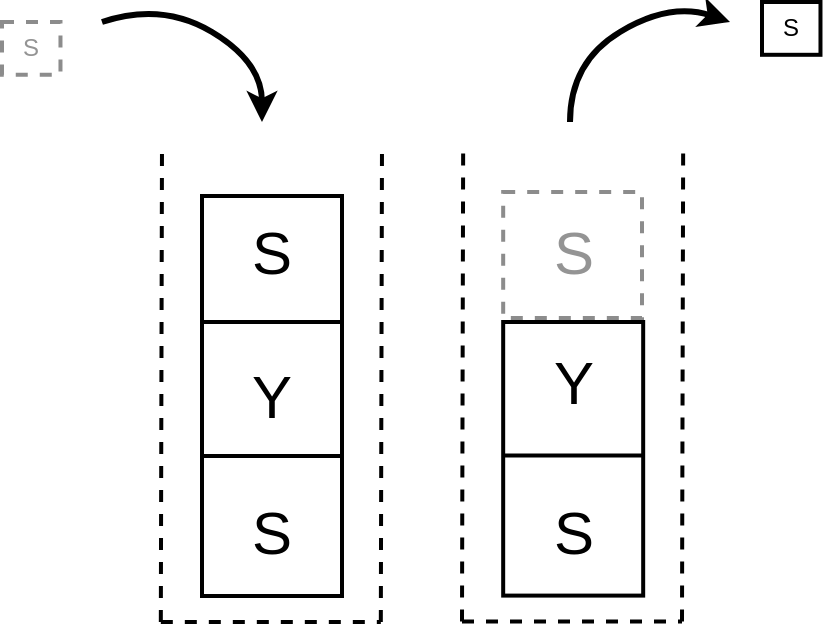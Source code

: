 <mxfile version="24.7.12">
  <diagram name="Page-1" id="uUedufk9UOGbAAkUNV6h">
    <mxGraphModel dx="528" dy="678" grid="1" gridSize="10" guides="1" tooltips="1" connect="1" arrows="1" fold="1" page="1" pageScale="1" pageWidth="827" pageHeight="1169" math="0" shadow="0">
      <root>
        <mxCell id="0" />
        <mxCell id="1" parent="0" />
        <mxCell id="Mt6vE0mGcXDzJ4qh7sdB-1" value="" style="rounded=0;whiteSpace=wrap;html=1;fillColor=none;strokeWidth=2;" vertex="1" parent="1">
          <mxGeometry x="150" y="507" width="70" height="200" as="geometry" />
        </mxCell>
        <mxCell id="Mt6vE0mGcXDzJ4qh7sdB-4" value="" style="endArrow=none;html=1;rounded=0;entryX=1;entryY=0.25;entryDx=0;entryDy=0;strokeWidth=2;" edge="1" parent="1">
          <mxGeometry width="50" height="50" relative="1" as="geometry">
            <mxPoint x="150" y="637" as="sourcePoint" />
            <mxPoint x="220" y="637" as="targetPoint" />
            <Array as="points">
              <mxPoint x="190" y="637" />
            </Array>
          </mxGeometry>
        </mxCell>
        <mxCell id="Mt6vE0mGcXDzJ4qh7sdB-6" value="" style="endArrow=none;html=1;rounded=0;entryX=1;entryY=0.25;entryDx=0;entryDy=0;strokeWidth=2;" edge="1" parent="1">
          <mxGeometry width="50" height="50" relative="1" as="geometry">
            <mxPoint x="150" y="570" as="sourcePoint" />
            <mxPoint x="220" y="570" as="targetPoint" />
            <Array as="points">
              <mxPoint x="190" y="570" />
            </Array>
          </mxGeometry>
        </mxCell>
        <mxCell id="Mt6vE0mGcXDzJ4qh7sdB-11" value="" style="endArrow=none;html=1;rounded=0;strokeWidth=2;dashed=1;" edge="1" parent="1">
          <mxGeometry width="50" height="50" relative="1" as="geometry">
            <mxPoint x="129.41" y="720" as="sourcePoint" />
            <mxPoint x="130" y="480" as="targetPoint" />
          </mxGeometry>
        </mxCell>
        <mxCell id="Mt6vE0mGcXDzJ4qh7sdB-13" value="" style="endArrow=none;html=1;rounded=0;strokeWidth=2;dashed=1;" edge="1" parent="1">
          <mxGeometry width="50" height="50" relative="1" as="geometry">
            <mxPoint x="129.41" y="720" as="sourcePoint" />
            <mxPoint x="239.41" y="720" as="targetPoint" />
          </mxGeometry>
        </mxCell>
        <mxCell id="Mt6vE0mGcXDzJ4qh7sdB-14" value="" style="endArrow=none;html=1;rounded=0;strokeWidth=2;dashed=1;" edge="1" parent="1">
          <mxGeometry width="50" height="50" relative="1" as="geometry">
            <mxPoint x="239.41" y="720" as="sourcePoint" />
            <mxPoint x="240" y="480" as="targetPoint" />
          </mxGeometry>
        </mxCell>
        <mxCell id="Mt6vE0mGcXDzJ4qh7sdB-17" value="&lt;font style=&quot;font-size: 30px;&quot;&gt;S&lt;/font&gt;" style="text;html=1;align=center;verticalAlign=middle;whiteSpace=wrap;rounded=0;" vertex="1" parent="1">
          <mxGeometry x="155" y="519.8" width="60" height="30" as="geometry" />
        </mxCell>
        <mxCell id="Mt6vE0mGcXDzJ4qh7sdB-18" value="&lt;font style=&quot;font-size: 30px;&quot;&gt;Y&lt;/font&gt;" style="text;html=1;align=center;verticalAlign=middle;whiteSpace=wrap;rounded=0;" vertex="1" parent="1">
          <mxGeometry x="155" y="591.8" width="60" height="30" as="geometry" />
        </mxCell>
        <mxCell id="Mt6vE0mGcXDzJ4qh7sdB-19" value="&lt;font style=&quot;font-size: 30px;&quot;&gt;S&lt;/font&gt;" style="text;html=1;align=center;verticalAlign=middle;whiteSpace=wrap;rounded=0;" vertex="1" parent="1">
          <mxGeometry x="155" y="660" width="60" height="30" as="geometry" />
        </mxCell>
        <mxCell id="Mt6vE0mGcXDzJ4qh7sdB-20" value="" style="rounded=0;whiteSpace=wrap;html=1;fillColor=none;strokeWidth=2;" vertex="1" parent="1">
          <mxGeometry x="300.59" y="570" width="70" height="136.8" as="geometry" />
        </mxCell>
        <mxCell id="Mt6vE0mGcXDzJ4qh7sdB-21" value="" style="endArrow=none;html=1;rounded=0;entryX=1;entryY=0.25;entryDx=0;entryDy=0;strokeWidth=2;" edge="1" parent="1">
          <mxGeometry width="50" height="50" relative="1" as="geometry">
            <mxPoint x="300.59" y="636.8" as="sourcePoint" />
            <mxPoint x="370.59" y="636.8" as="targetPoint" />
            <Array as="points">
              <mxPoint x="340.59" y="636.8" />
            </Array>
          </mxGeometry>
        </mxCell>
        <mxCell id="Mt6vE0mGcXDzJ4qh7sdB-23" value="" style="endArrow=none;html=1;rounded=0;strokeWidth=2;dashed=1;" edge="1" parent="1">
          <mxGeometry width="50" height="50" relative="1" as="geometry">
            <mxPoint x="280" y="719.8" as="sourcePoint" />
            <mxPoint x="280.59" y="479.8" as="targetPoint" />
          </mxGeometry>
        </mxCell>
        <mxCell id="Mt6vE0mGcXDzJ4qh7sdB-24" value="" style="endArrow=none;html=1;rounded=0;strokeWidth=2;dashed=1;" edge="1" parent="1">
          <mxGeometry width="50" height="50" relative="1" as="geometry">
            <mxPoint x="280" y="719.8" as="sourcePoint" />
            <mxPoint x="390" y="719.8" as="targetPoint" />
          </mxGeometry>
        </mxCell>
        <mxCell id="Mt6vE0mGcXDzJ4qh7sdB-25" value="" style="endArrow=none;html=1;rounded=0;strokeWidth=2;dashed=1;" edge="1" parent="1">
          <mxGeometry width="50" height="50" relative="1" as="geometry">
            <mxPoint x="390" y="719.8" as="sourcePoint" />
            <mxPoint x="390.59" y="479.8" as="targetPoint" />
          </mxGeometry>
        </mxCell>
        <mxCell id="Mt6vE0mGcXDzJ4qh7sdB-26" value="&lt;font color=&quot;#949494&quot; style=&quot;font-size: 30px;&quot;&gt;S&lt;/font&gt;" style="text;html=1;align=center;verticalAlign=middle;whiteSpace=wrap;rounded=0;" vertex="1" parent="1">
          <mxGeometry x="305.59" y="519.8" width="60" height="30" as="geometry" />
        </mxCell>
        <mxCell id="Mt6vE0mGcXDzJ4qh7sdB-27" value="&lt;font style=&quot;font-size: 30px;&quot;&gt;Y&lt;/font&gt;" style="text;html=1;align=center;verticalAlign=middle;whiteSpace=wrap;rounded=0;" vertex="1" parent="1">
          <mxGeometry x="305.59" y="584.8" width="60" height="30" as="geometry" />
        </mxCell>
        <mxCell id="Mt6vE0mGcXDzJ4qh7sdB-28" value="&lt;font style=&quot;font-size: 30px;&quot;&gt;S&lt;/font&gt;" style="text;html=1;align=center;verticalAlign=middle;whiteSpace=wrap;rounded=0;" vertex="1" parent="1">
          <mxGeometry x="305.59" y="659.8" width="60" height="30" as="geometry" />
        </mxCell>
        <mxCell id="Mt6vE0mGcXDzJ4qh7sdB-29" value="" style="curved=1;endArrow=classic;html=1;rounded=0;strokeWidth=3;" edge="1" parent="1">
          <mxGeometry width="50" height="50" relative="1" as="geometry">
            <mxPoint x="100" y="420" as="sourcePoint" />
            <mxPoint x="180" y="470" as="targetPoint" />
            <Array as="points">
              <mxPoint x="130" y="410" />
              <mxPoint x="180" y="440" />
            </Array>
          </mxGeometry>
        </mxCell>
        <mxCell id="Mt6vE0mGcXDzJ4qh7sdB-30" value="&lt;font color=&quot;#949494&quot;&gt;S&lt;/font&gt;" style="rounded=0;whiteSpace=wrap;html=1;fillColor=none;dashed=1;strokeWidth=2;strokeColor=#8C8C8C;" vertex="1" parent="1">
          <mxGeometry x="50" y="420" width="29.24" height="26.4" as="geometry" />
        </mxCell>
        <mxCell id="Mt6vE0mGcXDzJ4qh7sdB-34" value="" style="curved=1;endArrow=classic;html=1;rounded=0;strokeWidth=3;" edge="1" parent="1">
          <mxGeometry width="50" height="50" relative="1" as="geometry">
            <mxPoint x="334" y="470" as="sourcePoint" />
            <mxPoint x="414" y="420" as="targetPoint" />
            <Array as="points">
              <mxPoint x="334" y="440" />
              <mxPoint x="384" y="410" />
            </Array>
          </mxGeometry>
        </mxCell>
        <mxCell id="Mt6vE0mGcXDzJ4qh7sdB-35" value="S" style="rounded=0;whiteSpace=wrap;html=1;fillColor=none;strokeWidth=2;" vertex="1" parent="1">
          <mxGeometry x="430" y="410" width="29.24" height="26.4" as="geometry" />
        </mxCell>
        <mxCell id="Mt6vE0mGcXDzJ4qh7sdB-36" value="" style="rounded=0;whiteSpace=wrap;html=1;fillColor=none;dashed=1;strokeWidth=2;strokeColor=#8C8C8C;" vertex="1" parent="1">
          <mxGeometry x="300.59" y="505" width="69.41" height="63" as="geometry" />
        </mxCell>
      </root>
    </mxGraphModel>
  </diagram>
</mxfile>
